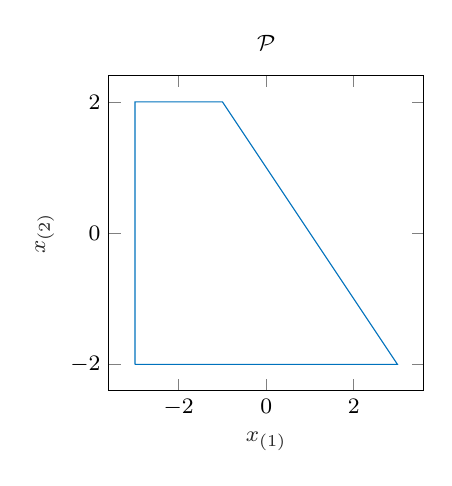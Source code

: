 % This file was created by matlab2tikz.
%
\definecolor{mycolor1}{rgb}{0.0,0.447,0.741}%
%
\begin{tikzpicture}
\footnotesize

\begin{axis}[%
width=4cm,
height=4cm,
at={(0in,0in)},
scale only axis,
xmin=-3.6,
xmax=3.6,
xlabel style={font=\color{white!15!black}},
xlabel={$x_{(1)}$},
ymin=-2.4,
ymax=2.4,
ylabel style={font=\color{white!15!black}},
ylabel={$x_{(2)}$},
axis background/.style={fill=white},
title style={font=\bfseries},
title={$\mathcal{P}$}
]
\addplot [color=mycolor1, forget plot]
  table[row sep=crcr]{%
-3	-2\\
3	-2\\
-1	2\\
-3	2\\
-3	-2\\
};
\end{axis}
\end{tikzpicture}%